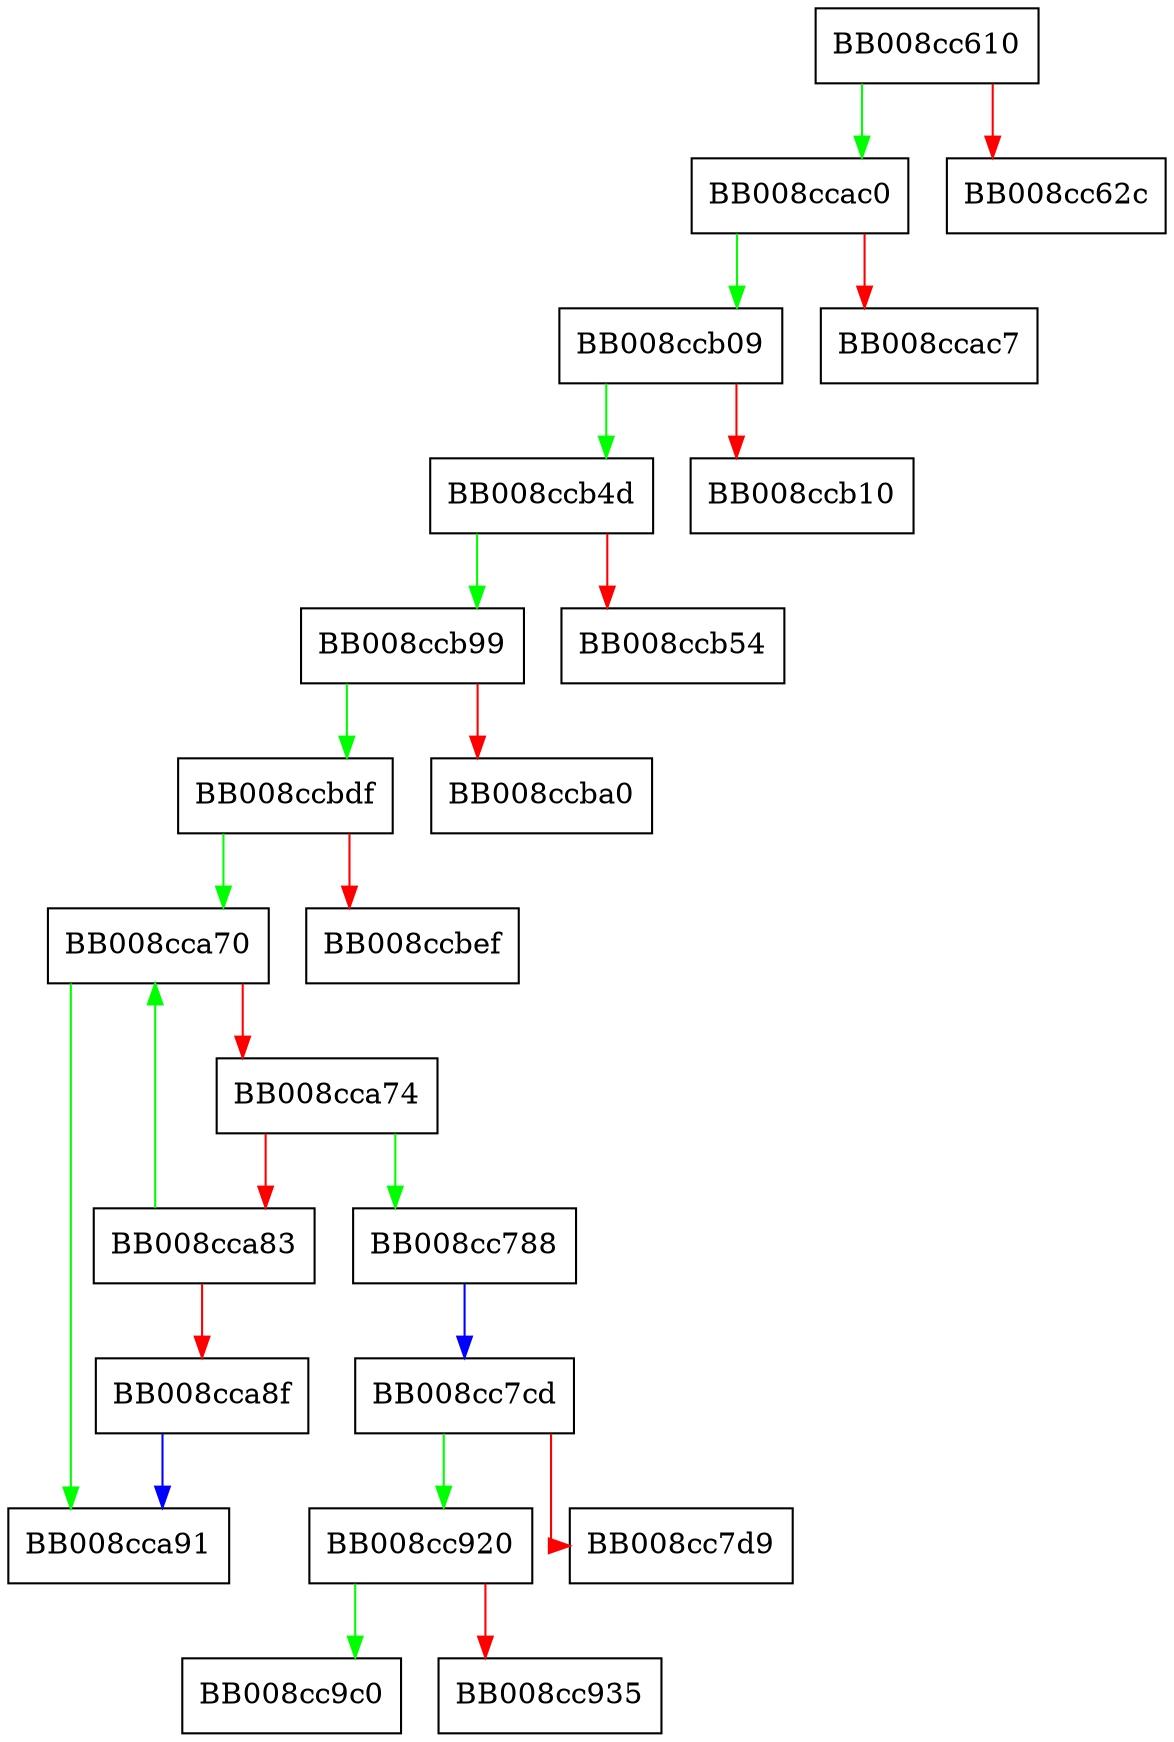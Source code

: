 digraph __strcmp_evex {
  node [shape="box"];
  graph [splines=ortho];
  BB008cc610 -> BB008ccac0 [color="green"];
  BB008cc610 -> BB008cc62c [color="red"];
  BB008cc788 -> BB008cc7cd [color="blue"];
  BB008cc7cd -> BB008cc920 [color="green"];
  BB008cc7cd -> BB008cc7d9 [color="red"];
  BB008cc920 -> BB008cc9c0 [color="green"];
  BB008cc920 -> BB008cc935 [color="red"];
  BB008cca70 -> BB008cca91 [color="green"];
  BB008cca70 -> BB008cca74 [color="red"];
  BB008cca74 -> BB008cc788 [color="green"];
  BB008cca74 -> BB008cca83 [color="red"];
  BB008cca83 -> BB008cca70 [color="green"];
  BB008cca83 -> BB008cca8f [color="red"];
  BB008cca8f -> BB008cca91 [color="blue"];
  BB008ccac0 -> BB008ccb09 [color="green"];
  BB008ccac0 -> BB008ccac7 [color="red"];
  BB008ccb09 -> BB008ccb4d [color="green"];
  BB008ccb09 -> BB008ccb10 [color="red"];
  BB008ccb4d -> BB008ccb99 [color="green"];
  BB008ccb4d -> BB008ccb54 [color="red"];
  BB008ccb99 -> BB008ccbdf [color="green"];
  BB008ccb99 -> BB008ccba0 [color="red"];
  BB008ccbdf -> BB008cca70 [color="green"];
  BB008ccbdf -> BB008ccbef [color="red"];
}